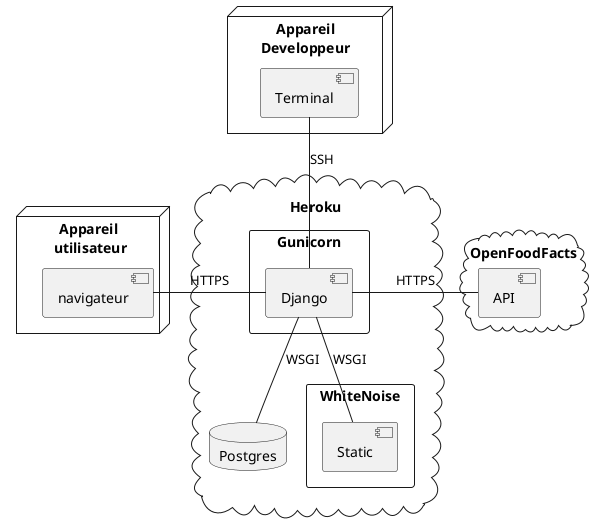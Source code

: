 @startuml 04_deployment

node "Appareil\n utilisateur"{
    component navigateur
}

node "Appareil\nDeveloppeur"{
    component Terminal
}

cloud Heroku{
    ' left to right direction
    database Postgres
    rectangle Gunicorn{
        component Django
    }
    rectangle WhiteNoise{
        component Static
    }
}

Django -- Postgres : WSGI
Django -- Static : WSGI

cloud OpenFoodFacts{
    component API
}

navigateur - Django : "HTTPS"
Terminal -- Django : "SSH"
Django - API : "HTTPS"

@enduml